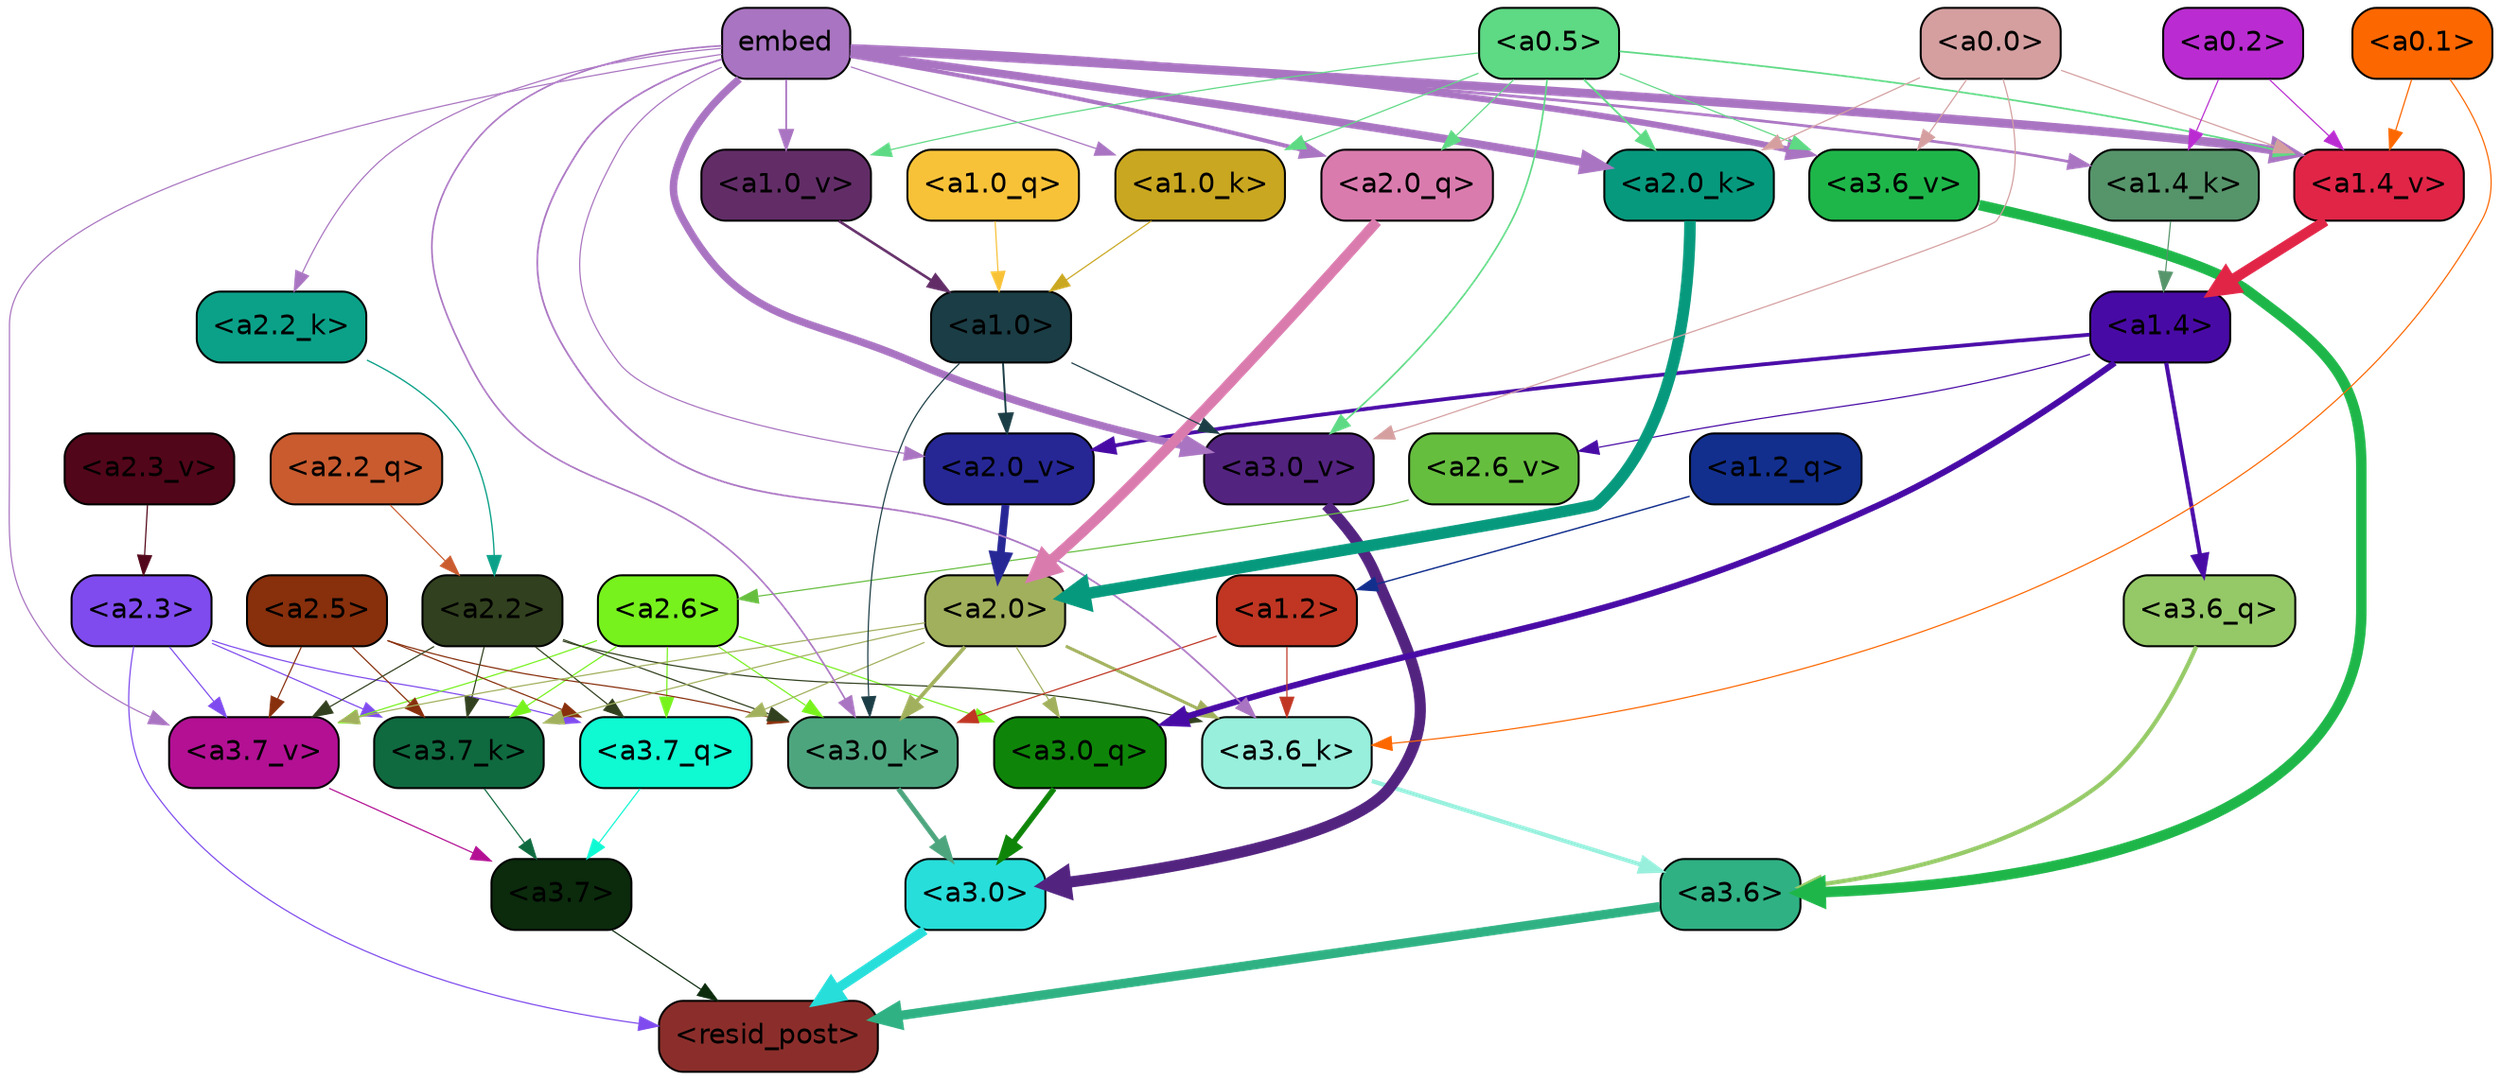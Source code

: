strict digraph "" {
	graph [bgcolor=transparent,
		layout=dot,
		overlap=false,
		splines=true
	];
	"<a3.7>"	[color=black,
		fillcolor="#0b2b0c",
		fontname=Helvetica,
		shape=box,
		style="filled, rounded"];
	"<resid_post>"	[color=black,
		fillcolor="#8b2e2b",
		fontname=Helvetica,
		shape=box,
		style="filled, rounded"];
	"<a3.7>" -> "<resid_post>"	[color="#0b2b0c",
		penwidth=0.6];
	"<a3.6>"	[color=black,
		fillcolor="#2fb183",
		fontname=Helvetica,
		shape=box,
		style="filled, rounded"];
	"<a3.6>" -> "<resid_post>"	[color="#2fb183",
		penwidth=4.751592040061951];
	"<a3.0>"	[color=black,
		fillcolor="#27deda",
		fontname=Helvetica,
		shape=box,
		style="filled, rounded"];
	"<a3.0>" -> "<resid_post>"	[color="#27deda",
		penwidth=4.904066681861877];
	"<a2.3>"	[color=black,
		fillcolor="#7f4bee",
		fontname=Helvetica,
		shape=box,
		style="filled, rounded"];
	"<a2.3>" -> "<resid_post>"	[color="#7f4bee",
		penwidth=0.6];
	"<a3.7_q>"	[color=black,
		fillcolor="#0ff9d3",
		fontname=Helvetica,
		shape=box,
		style="filled, rounded"];
	"<a2.3>" -> "<a3.7_q>"	[color="#7f4bee",
		penwidth=0.6];
	"<a3.7_k>"	[color=black,
		fillcolor="#0f6a3f",
		fontname=Helvetica,
		shape=box,
		style="filled, rounded"];
	"<a2.3>" -> "<a3.7_k>"	[color="#7f4bee",
		penwidth=0.6069068089127541];
	"<a3.7_v>"	[color=black,
		fillcolor="#b31094",
		fontname=Helvetica,
		shape=box,
		style="filled, rounded"];
	"<a2.3>" -> "<a3.7_v>"	[color="#7f4bee",
		penwidth=0.6];
	"<a3.7_q>" -> "<a3.7>"	[color="#0ff9d3",
		penwidth=0.6];
	"<a3.6_q>"	[color=black,
		fillcolor="#95c967",
		fontname=Helvetica,
		shape=box,
		style="filled, rounded"];
	"<a3.6_q>" -> "<a3.6>"	[color="#95c967",
		penwidth=2.160832464694977];
	"<a3.0_q>"	[color=black,
		fillcolor="#0e8509",
		fontname=Helvetica,
		shape=box,
		style="filled, rounded"];
	"<a3.0_q>" -> "<a3.0>"	[color="#0e8509",
		penwidth=2.870753765106201];
	"<a3.7_k>" -> "<a3.7>"	[color="#0f6a3f",
		penwidth=0.6];
	"<a3.6_k>"	[color=black,
		fillcolor="#97efdc",
		fontname=Helvetica,
		shape=box,
		style="filled, rounded"];
	"<a3.6_k>" -> "<a3.6>"	[color="#97efdc",
		penwidth=2.13908451795578];
	"<a3.0_k>"	[color=black,
		fillcolor="#4da57e",
		fontname=Helvetica,
		shape=box,
		style="filled, rounded"];
	"<a3.0_k>" -> "<a3.0>"	[color="#4da57e",
		penwidth=2.520303964614868];
	"<a3.7_v>" -> "<a3.7>"	[color="#b31094",
		penwidth=0.6];
	"<a3.6_v>"	[color=black,
		fillcolor="#1eb649",
		fontname=Helvetica,
		shape=box,
		style="filled, rounded"];
	"<a3.6_v>" -> "<a3.6>"	[color="#1eb649",
		penwidth=5.297133803367615];
	"<a3.0_v>"	[color=black,
		fillcolor="#532380",
		fontname=Helvetica,
		shape=box,
		style="filled, rounded"];
	"<a3.0_v>" -> "<a3.0>"	[color="#532380",
		penwidth=5.680712580680847];
	"<a2.6>"	[color=black,
		fillcolor="#77f21d",
		fontname=Helvetica,
		shape=box,
		style="filled, rounded"];
	"<a2.6>" -> "<a3.7_q>"	[color="#77f21d",
		penwidth=0.6];
	"<a2.6>" -> "<a3.0_q>"	[color="#77f21d",
		penwidth=0.6];
	"<a2.6>" -> "<a3.7_k>"	[color="#77f21d",
		penwidth=0.6];
	"<a2.6>" -> "<a3.0_k>"	[color="#77f21d",
		penwidth=0.6];
	"<a2.6>" -> "<a3.7_v>"	[color="#77f21d",
		penwidth=0.6];
	"<a2.5>"	[color=black,
		fillcolor="#882f0c",
		fontname=Helvetica,
		shape=box,
		style="filled, rounded"];
	"<a2.5>" -> "<a3.7_q>"	[color="#882f0c",
		penwidth=0.6];
	"<a2.5>" -> "<a3.7_k>"	[color="#882f0c",
		penwidth=0.6];
	"<a2.5>" -> "<a3.0_k>"	[color="#882f0c",
		penwidth=0.6];
	"<a2.5>" -> "<a3.7_v>"	[color="#882f0c",
		penwidth=0.6];
	"<a2.2>"	[color=black,
		fillcolor="#31401e",
		fontname=Helvetica,
		shape=box,
		style="filled, rounded"];
	"<a2.2>" -> "<a3.7_q>"	[color="#31401e",
		penwidth=0.6];
	"<a2.2>" -> "<a3.7_k>"	[color="#31401e",
		penwidth=0.6];
	"<a2.2>" -> "<a3.6_k>"	[color="#31401e",
		penwidth=0.6];
	"<a2.2>" -> "<a3.0_k>"	[color="#31401e",
		penwidth=0.6];
	"<a2.2>" -> "<a3.7_v>"	[color="#31401e",
		penwidth=0.6];
	"<a2.0>"	[color=black,
		fillcolor="#a1b05c",
		fontname=Helvetica,
		shape=box,
		style="filled, rounded"];
	"<a2.0>" -> "<a3.7_q>"	[color="#a1b05c",
		penwidth=0.6];
	"<a2.0>" -> "<a3.0_q>"	[color="#a1b05c",
		penwidth=0.6];
	"<a2.0>" -> "<a3.7_k>"	[color="#a1b05c",
		penwidth=0.6];
	"<a2.0>" -> "<a3.6_k>"	[color="#a1b05c",
		penwidth=1.564806342124939];
	"<a2.0>" -> "<a3.0_k>"	[color="#a1b05c",
		penwidth=1.9353990852832794];
	"<a2.0>" -> "<a3.7_v>"	[color="#a1b05c",
		penwidth=0.6];
	"<a1.4>"	[color=black,
		fillcolor="#480aa5",
		fontname=Helvetica,
		shape=box,
		style="filled, rounded"];
	"<a1.4>" -> "<a3.6_q>"	[color="#480aa5",
		penwidth=2.0727532356977463];
	"<a1.4>" -> "<a3.0_q>"	[color="#480aa5",
		penwidth=3.1279823780059814];
	"<a2.6_v>"	[color=black,
		fillcolor="#66be3f",
		fontname=Helvetica,
		shape=box,
		style="filled, rounded"];
	"<a1.4>" -> "<a2.6_v>"	[color="#480aa5",
		penwidth=0.6];
	"<a2.0_v>"	[color=black,
		fillcolor="#262795",
		fontname=Helvetica,
		shape=box,
		style="filled, rounded"];
	"<a1.4>" -> "<a2.0_v>"	[color="#480aa5",
		penwidth=1.9170897603034973];
	"<a1.2>"	[color=black,
		fillcolor="#c03623",
		fontname=Helvetica,
		shape=box,
		style="filled, rounded"];
	"<a1.2>" -> "<a3.6_k>"	[color="#c03623",
		penwidth=0.6];
	"<a1.2>" -> "<a3.0_k>"	[color="#c03623",
		penwidth=0.6];
	"<a0.1>"	[color=black,
		fillcolor="#fd6700",
		fontname=Helvetica,
		shape=box,
		style="filled, rounded"];
	"<a0.1>" -> "<a3.6_k>"	[color="#fd6700",
		penwidth=0.6];
	"<a1.4_v>"	[color=black,
		fillcolor="#e12547",
		fontname=Helvetica,
		shape=box,
		style="filled, rounded"];
	"<a0.1>" -> "<a1.4_v>"	[color="#fd6700",
		penwidth=0.6202214732766151];
	embed	[color=black,
		fillcolor="#a974c1",
		fontname=Helvetica,
		shape=box,
		style="filled, rounded"];
	embed -> "<a3.6_k>"	[color="#a974c1",
		penwidth=0.8915999233722687];
	embed -> "<a3.0_k>"	[color="#a974c1",
		penwidth=0.832088902592659];
	embed -> "<a3.7_v>"	[color="#a974c1",
		penwidth=0.6];
	embed -> "<a3.6_v>"	[color="#a974c1",
		penwidth=3.1840110421180725];
	embed -> "<a3.0_v>"	[color="#a974c1",
		penwidth=3.8132747188210487];
	"<a2.0_q>"	[color=black,
		fillcolor="#da7bae",
		fontname=Helvetica,
		shape=box,
		style="filled, rounded"];
	embed -> "<a2.0_q>"	[color="#a974c1",
		penwidth=2.084651827812195];
	"<a2.2_k>"	[color=black,
		fillcolor="#0ba188",
		fontname=Helvetica,
		shape=box,
		style="filled, rounded"];
	embed -> "<a2.2_k>"	[color="#a974c1",
		penwidth=0.6];
	"<a2.0_k>"	[color=black,
		fillcolor="#07997d",
		fontname=Helvetica,
		shape=box,
		style="filled, rounded"];
	embed -> "<a2.0_k>"	[color="#a974c1",
		penwidth=4.084526404738426];
	embed -> "<a2.0_v>"	[color="#a974c1",
		penwidth=0.6];
	"<a1.4_k>"	[color=black,
		fillcolor="#56946a",
		fontname=Helvetica,
		shape=box,
		style="filled, rounded"];
	embed -> "<a1.4_k>"	[color="#a974c1",
		penwidth=1.3912410736083984];
	"<a1.0_k>"	[color=black,
		fillcolor="#caa720",
		fontname=Helvetica,
		shape=box,
		style="filled, rounded"];
	embed -> "<a1.0_k>"	[color="#a974c1",
		penwidth=0.6];
	embed -> "<a1.4_v>"	[color="#a974c1",
		penwidth=4.4888065457344055];
	"<a1.0_v>"	[color=black,
		fillcolor="#622d67",
		fontname=Helvetica,
		shape=box,
		style="filled, rounded"];
	embed -> "<a1.0_v>"	[color="#a974c1",
		penwidth=0.8796700537204742];
	"<a1.0>"	[color=black,
		fillcolor="#1b3d45",
		fontname=Helvetica,
		shape=box,
		style="filled, rounded"];
	"<a1.0>" -> "<a3.0_k>"	[color="#1b3d45",
		penwidth=0.6];
	"<a1.0>" -> "<a3.0_v>"	[color="#1b3d45",
		penwidth=0.6];
	"<a1.0>" -> "<a2.0_v>"	[color="#1b3d45",
		penwidth=0.9450988052412868];
	"<a0.5>"	[color=black,
		fillcolor="#5ed984",
		fontname=Helvetica,
		shape=box,
		style="filled, rounded"];
	"<a0.5>" -> "<a3.6_v>"	[color="#5ed984",
		penwidth=0.6];
	"<a0.5>" -> "<a3.0_v>"	[color="#5ed984",
		penwidth=0.8331108838319778];
	"<a0.5>" -> "<a2.0_q>"	[color="#5ed984",
		penwidth=0.6];
	"<a0.5>" -> "<a2.0_k>"	[color="#5ed984",
		penwidth=0.9412797391414642];
	"<a0.5>" -> "<a1.0_k>"	[color="#5ed984",
		penwidth=0.6];
	"<a0.5>" -> "<a1.4_v>"	[color="#5ed984",
		penwidth=0.8757842034101486];
	"<a0.5>" -> "<a1.0_v>"	[color="#5ed984",
		penwidth=0.6];
	"<a0.0>"	[color=black,
		fillcolor="#d59fa0",
		fontname=Helvetica,
		shape=box,
		style="filled, rounded"];
	"<a0.0>" -> "<a3.6_v>"	[color="#d59fa0",
		penwidth=0.6];
	"<a0.0>" -> "<a3.0_v>"	[color="#d59fa0",
		penwidth=0.6];
	"<a0.0>" -> "<a2.0_k>"	[color="#d59fa0",
		penwidth=0.6];
	"<a0.0>" -> "<a1.4_v>"	[color="#d59fa0",
		penwidth=0.6];
	"<a2.2_q>"	[color=black,
		fillcolor="#c95b2f",
		fontname=Helvetica,
		shape=box,
		style="filled, rounded"];
	"<a2.2_q>" -> "<a2.2>"	[color="#c95b2f",
		penwidth=0.6];
	"<a2.0_q>" -> "<a2.0>"	[color="#da7bae",
		penwidth=5.29856276512146];
	"<a2.2_k>" -> "<a2.2>"	[color="#0ba188",
		penwidth=0.6722683310508728];
	"<a2.0_k>" -> "<a2.0>"	[color="#07997d",
		penwidth=5.859246134757996];
	"<a2.6_v>" -> "<a2.6>"	[color="#66be3f",
		penwidth=0.6];
	"<a2.3_v>"	[color=black,
		fillcolor="#520619",
		fontname=Helvetica,
		shape=box,
		style="filled, rounded"];
	"<a2.3_v>" -> "<a2.3>"	[color="#520619",
		penwidth=0.6];
	"<a2.0_v>" -> "<a2.0>"	[color="#262795",
		penwidth=3.9621697664260864];
	"<a1.2_q>"	[color=black,
		fillcolor="#122f8e",
		fontname=Helvetica,
		shape=box,
		style="filled, rounded"];
	"<a1.2_q>" -> "<a1.2>"	[color="#122f8e",
		penwidth=0.7185482024215162];
	"<a1.0_q>"	[color=black,
		fillcolor="#f8c238",
		fontname=Helvetica,
		shape=box,
		style="filled, rounded"];
	"<a1.0_q>" -> "<a1.0>"	[color="#f8c238",
		penwidth=0.6];
	"<a1.4_k>" -> "<a1.4>"	[color="#56946a",
		penwidth=0.6];
	"<a1.0_k>" -> "<a1.0>"	[color="#caa720",
		penwidth=0.6];
	"<a1.4_v>" -> "<a1.4>"	[color="#e12547",
		penwidth=5.280138969421387];
	"<a1.0_v>" -> "<a1.0>"	[color="#622d67",
		penwidth=1.318962275981903];
	"<a0.2>"	[color=black,
		fillcolor="#ba2cd1",
		fontname=Helvetica,
		shape=box,
		style="filled, rounded"];
	"<a0.2>" -> "<a1.4_k>"	[color="#ba2cd1",
		penwidth=0.6];
	"<a0.2>" -> "<a1.4_v>"	[color="#ba2cd1",
		penwidth=0.6];
}

